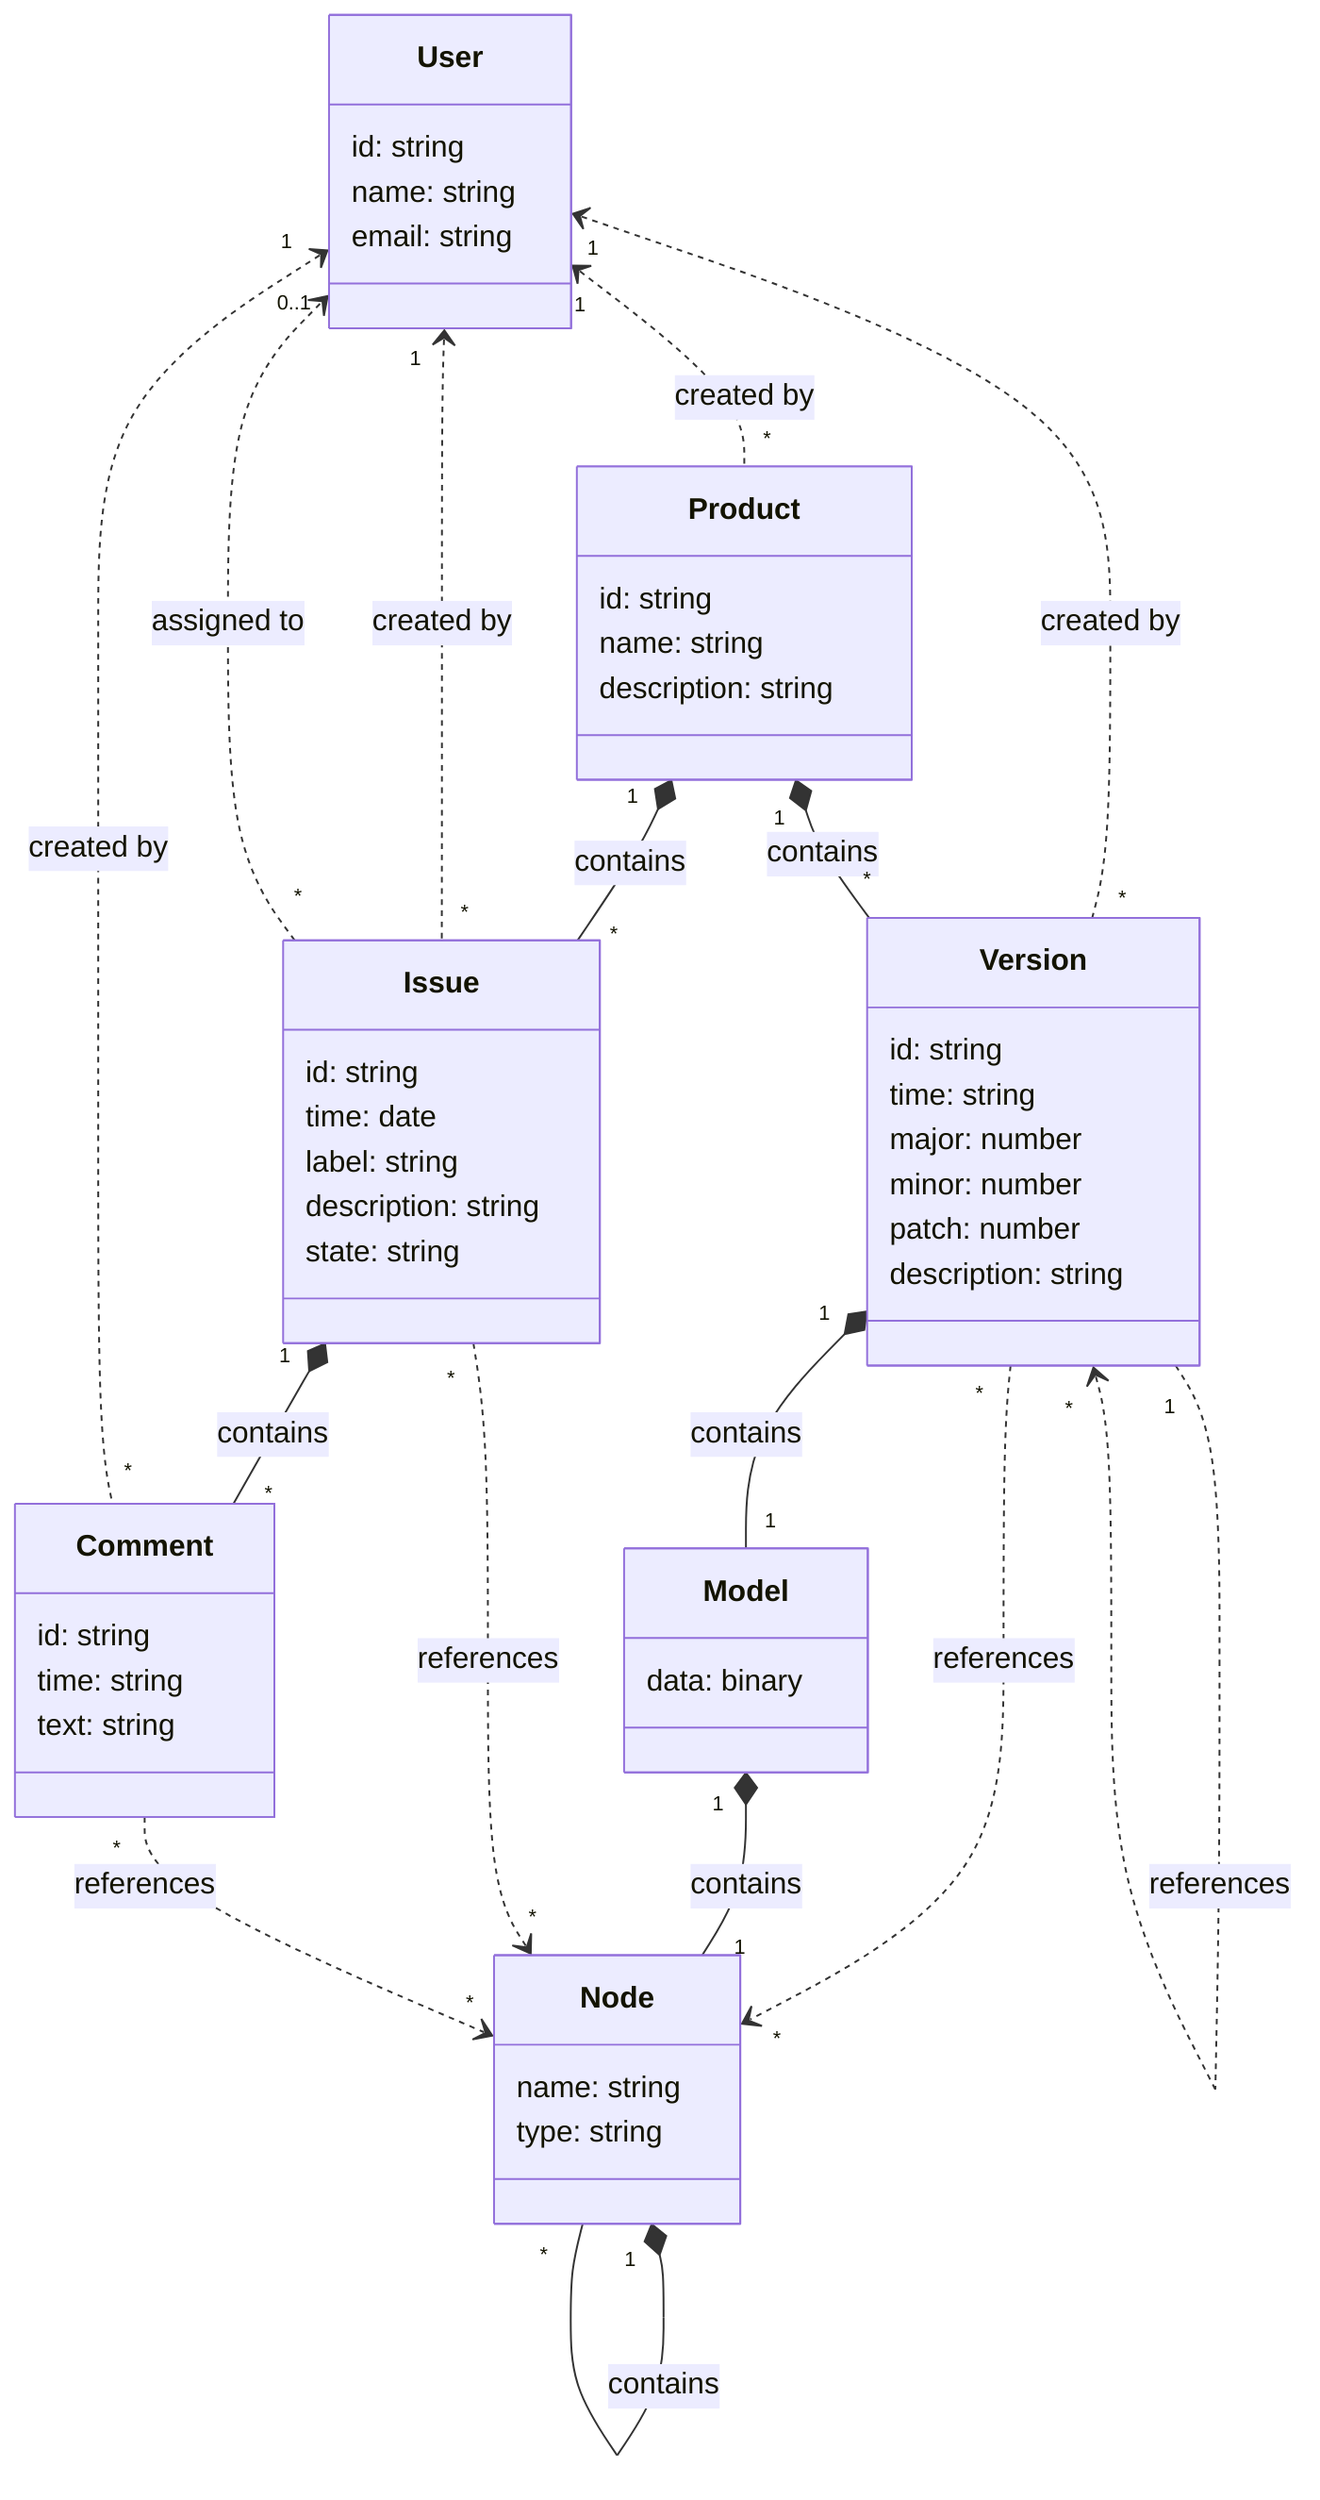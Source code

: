 classDiagram

    class User {
        id: string
        name: string
        email: string
    }
    class Product {
        id: string
        name: string
        description: string
    }
    class Version {
        id: string
        time: string
        major: number
        minor: number
        patch: number
        description: string
    }
    class Model {
        data: binary
    }
    class Node {
        name: string
        type: string
    }
    class Issue {
        id: string
        time: date
        label: string
        description: string
        state: string
    }
    class Comment {
        id: string
        time: string
        text: string
    }

    Issue "1" *-- "*" Comment : contains
    Product "1" *-- "*" Issue : contains

    User "1" <.. "*" Product : created by
    User "1" <.. "*" Version : created by
    User "1" <.. "*" Issue : created by
    User "1" <.. "*" Comment : created by
    
    Product "1" *-- "*" Version : contains
    
    Version "1" *-- "1" Model : contains
    Version "1" ..> "*" Version : references
    Version "*" ..> "*" Node : references
    Model  "1" *-- "1" Node : contains
    Node "1" *-- "*" Node : contains
    
    Issue "*" ..> "0..1" User : assigned to
    Issue "*" ..> "*" Node : references
    Comment "*" ..> "*" Node : references